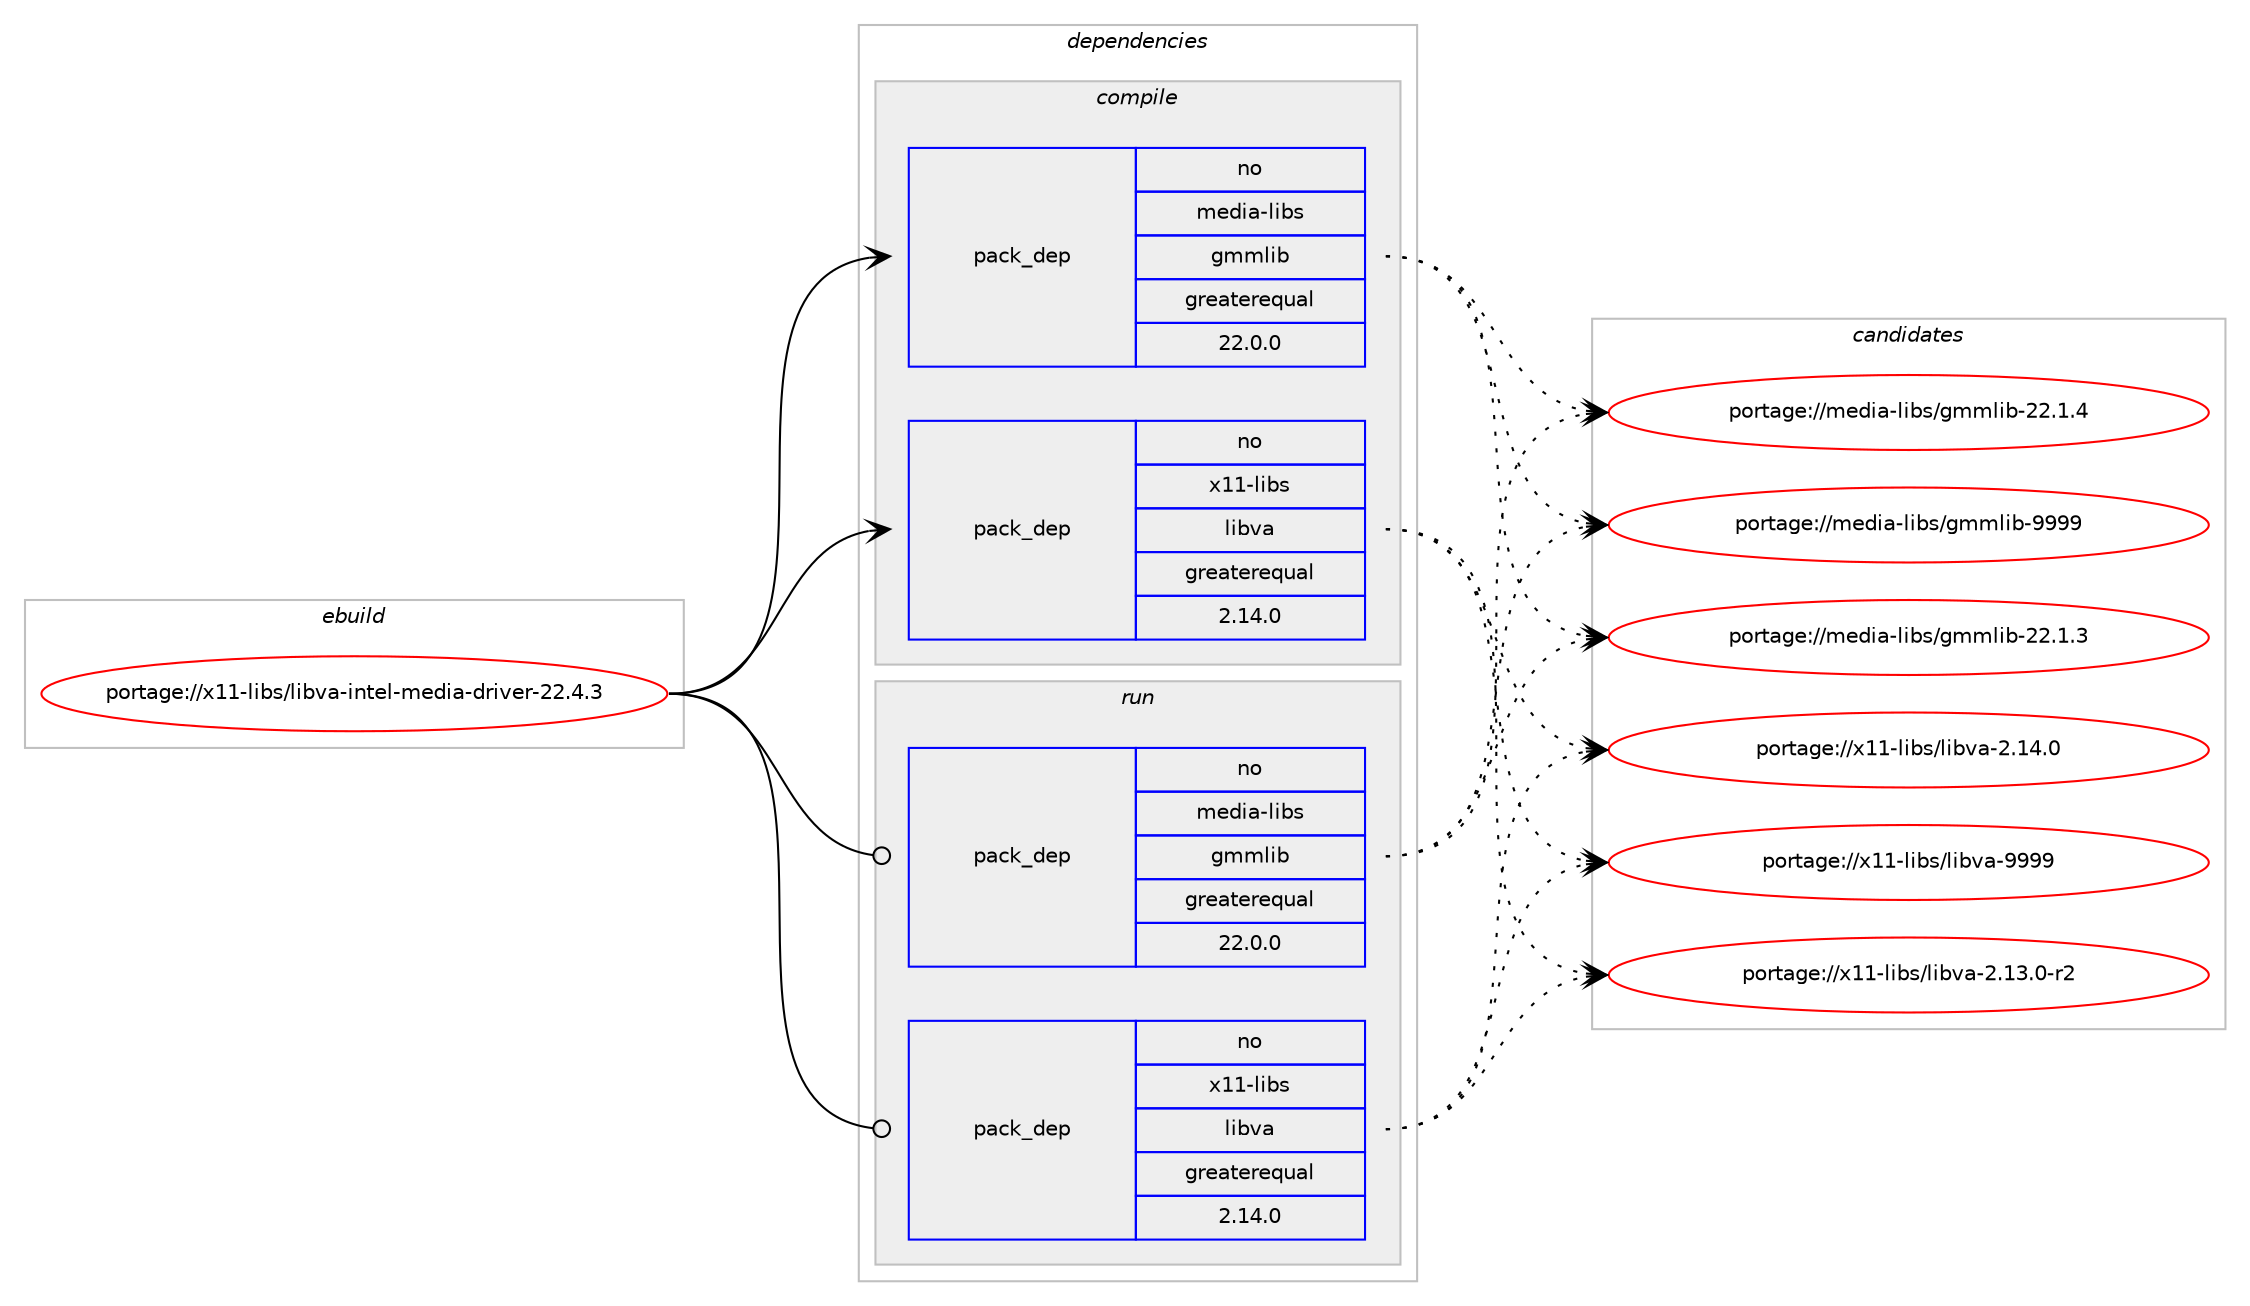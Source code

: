 digraph prolog {

# *************
# Graph options
# *************

newrank=true;
concentrate=true;
compound=true;
graph [rankdir=LR,fontname=Helvetica,fontsize=10,ranksep=1.5];#, ranksep=2.5, nodesep=0.2];
edge  [arrowhead=vee];
node  [fontname=Helvetica,fontsize=10];

# **********
# The ebuild
# **********

subgraph cluster_leftcol {
color=gray;
rank=same;
label=<<i>ebuild</i>>;
id [label="portage://x11-libs/libva-intel-media-driver-22.4.3", color=red, width=4, href="../x11-libs/libva-intel-media-driver-22.4.3.svg"];
}

# ****************
# The dependencies
# ****************

subgraph cluster_midcol {
color=gray;
label=<<i>dependencies</i>>;
subgraph cluster_compile {
fillcolor="#eeeeee";
style=filled;
label=<<i>compile</i>>;
subgraph pack2559 {
dependency5529 [label=<<TABLE BORDER="0" CELLBORDER="1" CELLSPACING="0" CELLPADDING="4" WIDTH="220"><TR><TD ROWSPAN="6" CELLPADDING="30">pack_dep</TD></TR><TR><TD WIDTH="110">no</TD></TR><TR><TD>media-libs</TD></TR><TR><TD>gmmlib</TD></TR><TR><TD>greaterequal</TD></TR><TR><TD>22.0.0</TD></TR></TABLE>>, shape=none, color=blue];
}
id:e -> dependency5529:w [weight=20,style="solid",arrowhead="vee"];
subgraph pack2560 {
dependency5530 [label=<<TABLE BORDER="0" CELLBORDER="1" CELLSPACING="0" CELLPADDING="4" WIDTH="220"><TR><TD ROWSPAN="6" CELLPADDING="30">pack_dep</TD></TR><TR><TD WIDTH="110">no</TD></TR><TR><TD>x11-libs</TD></TR><TR><TD>libva</TD></TR><TR><TD>greaterequal</TD></TR><TR><TD>2.14.0</TD></TR></TABLE>>, shape=none, color=blue];
}
id:e -> dependency5530:w [weight=20,style="solid",arrowhead="vee"];
}
subgraph cluster_compileandrun {
fillcolor="#eeeeee";
style=filled;
label=<<i>compile and run</i>>;
}
subgraph cluster_run {
fillcolor="#eeeeee";
style=filled;
label=<<i>run</i>>;
subgraph pack2561 {
dependency5531 [label=<<TABLE BORDER="0" CELLBORDER="1" CELLSPACING="0" CELLPADDING="4" WIDTH="220"><TR><TD ROWSPAN="6" CELLPADDING="30">pack_dep</TD></TR><TR><TD WIDTH="110">no</TD></TR><TR><TD>media-libs</TD></TR><TR><TD>gmmlib</TD></TR><TR><TD>greaterequal</TD></TR><TR><TD>22.0.0</TD></TR></TABLE>>, shape=none, color=blue];
}
id:e -> dependency5531:w [weight=20,style="solid",arrowhead="odot"];
subgraph pack2562 {
dependency5532 [label=<<TABLE BORDER="0" CELLBORDER="1" CELLSPACING="0" CELLPADDING="4" WIDTH="220"><TR><TD ROWSPAN="6" CELLPADDING="30">pack_dep</TD></TR><TR><TD WIDTH="110">no</TD></TR><TR><TD>x11-libs</TD></TR><TR><TD>libva</TD></TR><TR><TD>greaterequal</TD></TR><TR><TD>2.14.0</TD></TR></TABLE>>, shape=none, color=blue];
}
id:e -> dependency5532:w [weight=20,style="solid",arrowhead="odot"];
}
}

# **************
# The candidates
# **************

subgraph cluster_choices {
rank=same;
color=gray;
label=<<i>candidates</i>>;

subgraph choice2559 {
color=black;
nodesep=1;
choice109101100105974510810598115471031091091081059845505046494651 [label="portage://media-libs/gmmlib-22.1.3", color=red, width=4,href="../media-libs/gmmlib-22.1.3.svg"];
choice109101100105974510810598115471031091091081059845505046494652 [label="portage://media-libs/gmmlib-22.1.4", color=red, width=4,href="../media-libs/gmmlib-22.1.4.svg"];
choice10910110010597451081059811547103109109108105984557575757 [label="portage://media-libs/gmmlib-9999", color=red, width=4,href="../media-libs/gmmlib-9999.svg"];
dependency5529:e -> choice109101100105974510810598115471031091091081059845505046494651:w [style=dotted,weight="100"];
dependency5529:e -> choice109101100105974510810598115471031091091081059845505046494652:w [style=dotted,weight="100"];
dependency5529:e -> choice10910110010597451081059811547103109109108105984557575757:w [style=dotted,weight="100"];
}
subgraph choice2560 {
color=black;
nodesep=1;
choice12049494510810598115471081059811897455046495146484511450 [label="portage://x11-libs/libva-2.13.0-r2", color=red, width=4,href="../x11-libs/libva-2.13.0-r2.svg"];
choice1204949451081059811547108105981189745504649524648 [label="portage://x11-libs/libva-2.14.0", color=red, width=4,href="../x11-libs/libva-2.14.0.svg"];
choice120494945108105981154710810598118974557575757 [label="portage://x11-libs/libva-9999", color=red, width=4,href="../x11-libs/libva-9999.svg"];
dependency5530:e -> choice12049494510810598115471081059811897455046495146484511450:w [style=dotted,weight="100"];
dependency5530:e -> choice1204949451081059811547108105981189745504649524648:w [style=dotted,weight="100"];
dependency5530:e -> choice120494945108105981154710810598118974557575757:w [style=dotted,weight="100"];
}
subgraph choice2561 {
color=black;
nodesep=1;
choice109101100105974510810598115471031091091081059845505046494651 [label="portage://media-libs/gmmlib-22.1.3", color=red, width=4,href="../media-libs/gmmlib-22.1.3.svg"];
choice109101100105974510810598115471031091091081059845505046494652 [label="portage://media-libs/gmmlib-22.1.4", color=red, width=4,href="../media-libs/gmmlib-22.1.4.svg"];
choice10910110010597451081059811547103109109108105984557575757 [label="portage://media-libs/gmmlib-9999", color=red, width=4,href="../media-libs/gmmlib-9999.svg"];
dependency5531:e -> choice109101100105974510810598115471031091091081059845505046494651:w [style=dotted,weight="100"];
dependency5531:e -> choice109101100105974510810598115471031091091081059845505046494652:w [style=dotted,weight="100"];
dependency5531:e -> choice10910110010597451081059811547103109109108105984557575757:w [style=dotted,weight="100"];
}
subgraph choice2562 {
color=black;
nodesep=1;
choice12049494510810598115471081059811897455046495146484511450 [label="portage://x11-libs/libva-2.13.0-r2", color=red, width=4,href="../x11-libs/libva-2.13.0-r2.svg"];
choice1204949451081059811547108105981189745504649524648 [label="portage://x11-libs/libva-2.14.0", color=red, width=4,href="../x11-libs/libva-2.14.0.svg"];
choice120494945108105981154710810598118974557575757 [label="portage://x11-libs/libva-9999", color=red, width=4,href="../x11-libs/libva-9999.svg"];
dependency5532:e -> choice12049494510810598115471081059811897455046495146484511450:w [style=dotted,weight="100"];
dependency5532:e -> choice1204949451081059811547108105981189745504649524648:w [style=dotted,weight="100"];
dependency5532:e -> choice120494945108105981154710810598118974557575757:w [style=dotted,weight="100"];
}
}

}
